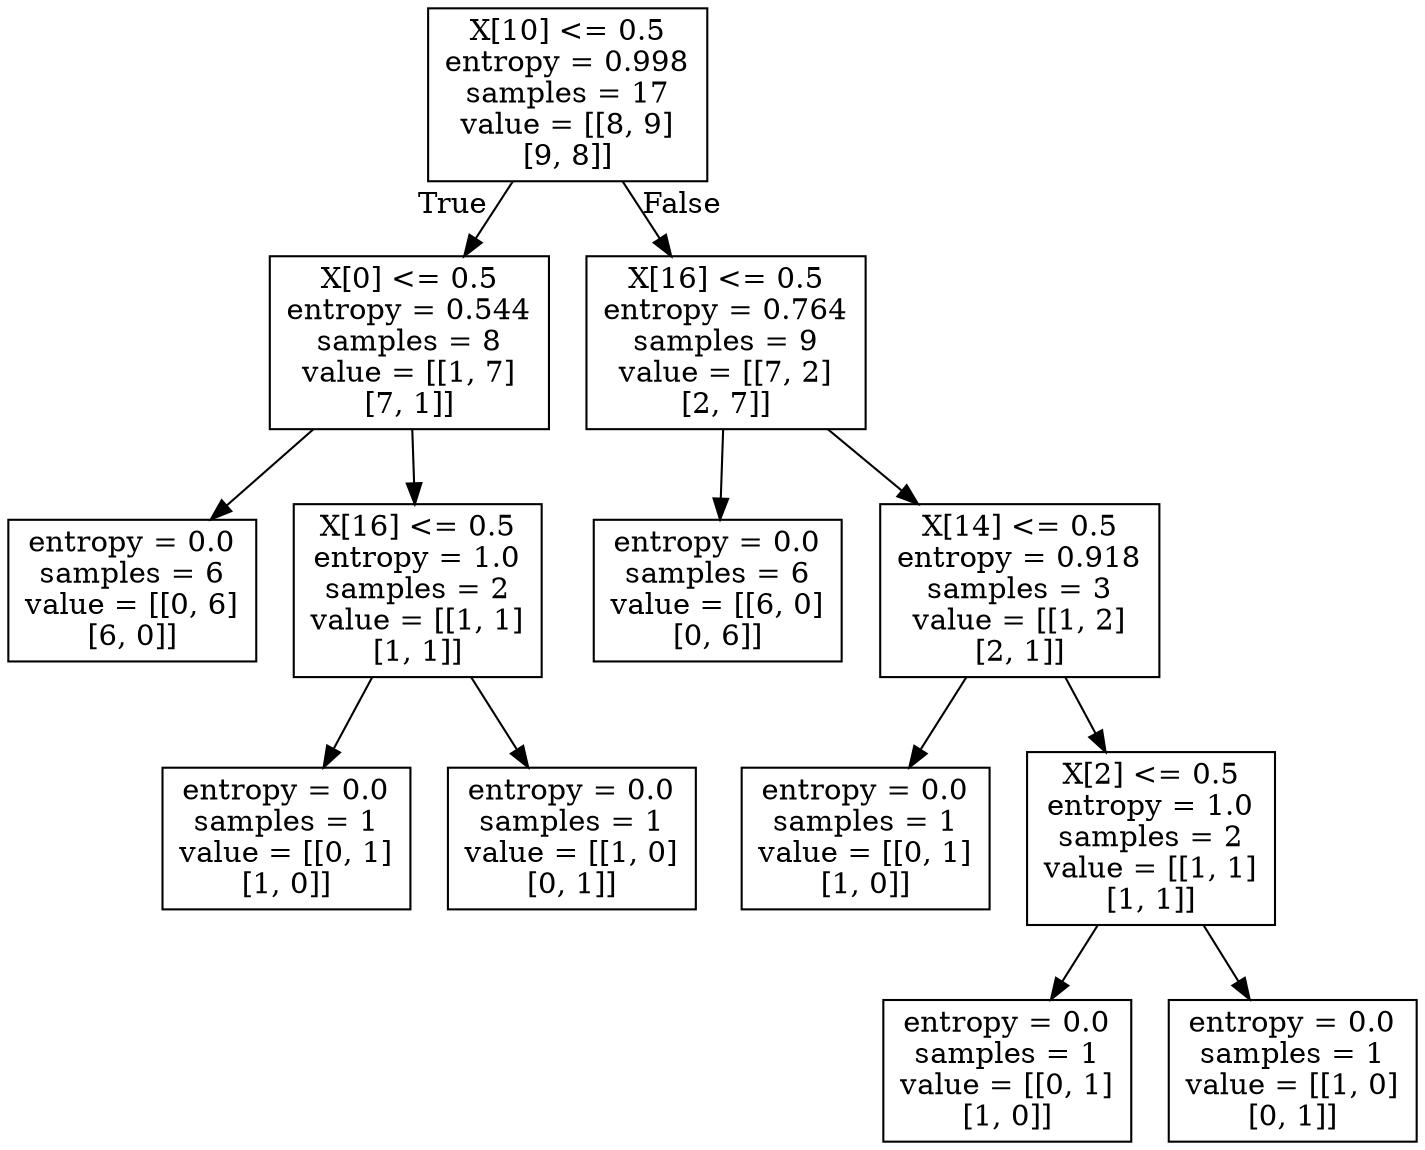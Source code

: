 digraph Tree {
node [shape=box] ;
0 [label="X[10] <= 0.5\nentropy = 0.998\nsamples = 17\nvalue = [[8, 9]\n[9, 8]]"] ;
1 [label="X[0] <= 0.5\nentropy = 0.544\nsamples = 8\nvalue = [[1, 7]\n[7, 1]]"] ;
0 -> 1 [labeldistance=2.5, labelangle=45, headlabel="True"] ;
2 [label="entropy = 0.0\nsamples = 6\nvalue = [[0, 6]\n[6, 0]]"] ;
1 -> 2 ;
3 [label="X[16] <= 0.5\nentropy = 1.0\nsamples = 2\nvalue = [[1, 1]\n[1, 1]]"] ;
1 -> 3 ;
4 [label="entropy = 0.0\nsamples = 1\nvalue = [[0, 1]\n[1, 0]]"] ;
3 -> 4 ;
5 [label="entropy = 0.0\nsamples = 1\nvalue = [[1, 0]\n[0, 1]]"] ;
3 -> 5 ;
6 [label="X[16] <= 0.5\nentropy = 0.764\nsamples = 9\nvalue = [[7, 2]\n[2, 7]]"] ;
0 -> 6 [labeldistance=2.5, labelangle=-45, headlabel="False"] ;
7 [label="entropy = 0.0\nsamples = 6\nvalue = [[6, 0]\n[0, 6]]"] ;
6 -> 7 ;
8 [label="X[14] <= 0.5\nentropy = 0.918\nsamples = 3\nvalue = [[1, 2]\n[2, 1]]"] ;
6 -> 8 ;
9 [label="entropy = 0.0\nsamples = 1\nvalue = [[0, 1]\n[1, 0]]"] ;
8 -> 9 ;
10 [label="X[2] <= 0.5\nentropy = 1.0\nsamples = 2\nvalue = [[1, 1]\n[1, 1]]"] ;
8 -> 10 ;
11 [label="entropy = 0.0\nsamples = 1\nvalue = [[0, 1]\n[1, 0]]"] ;
10 -> 11 ;
12 [label="entropy = 0.0\nsamples = 1\nvalue = [[1, 0]\n[0, 1]]"] ;
10 -> 12 ;
}
